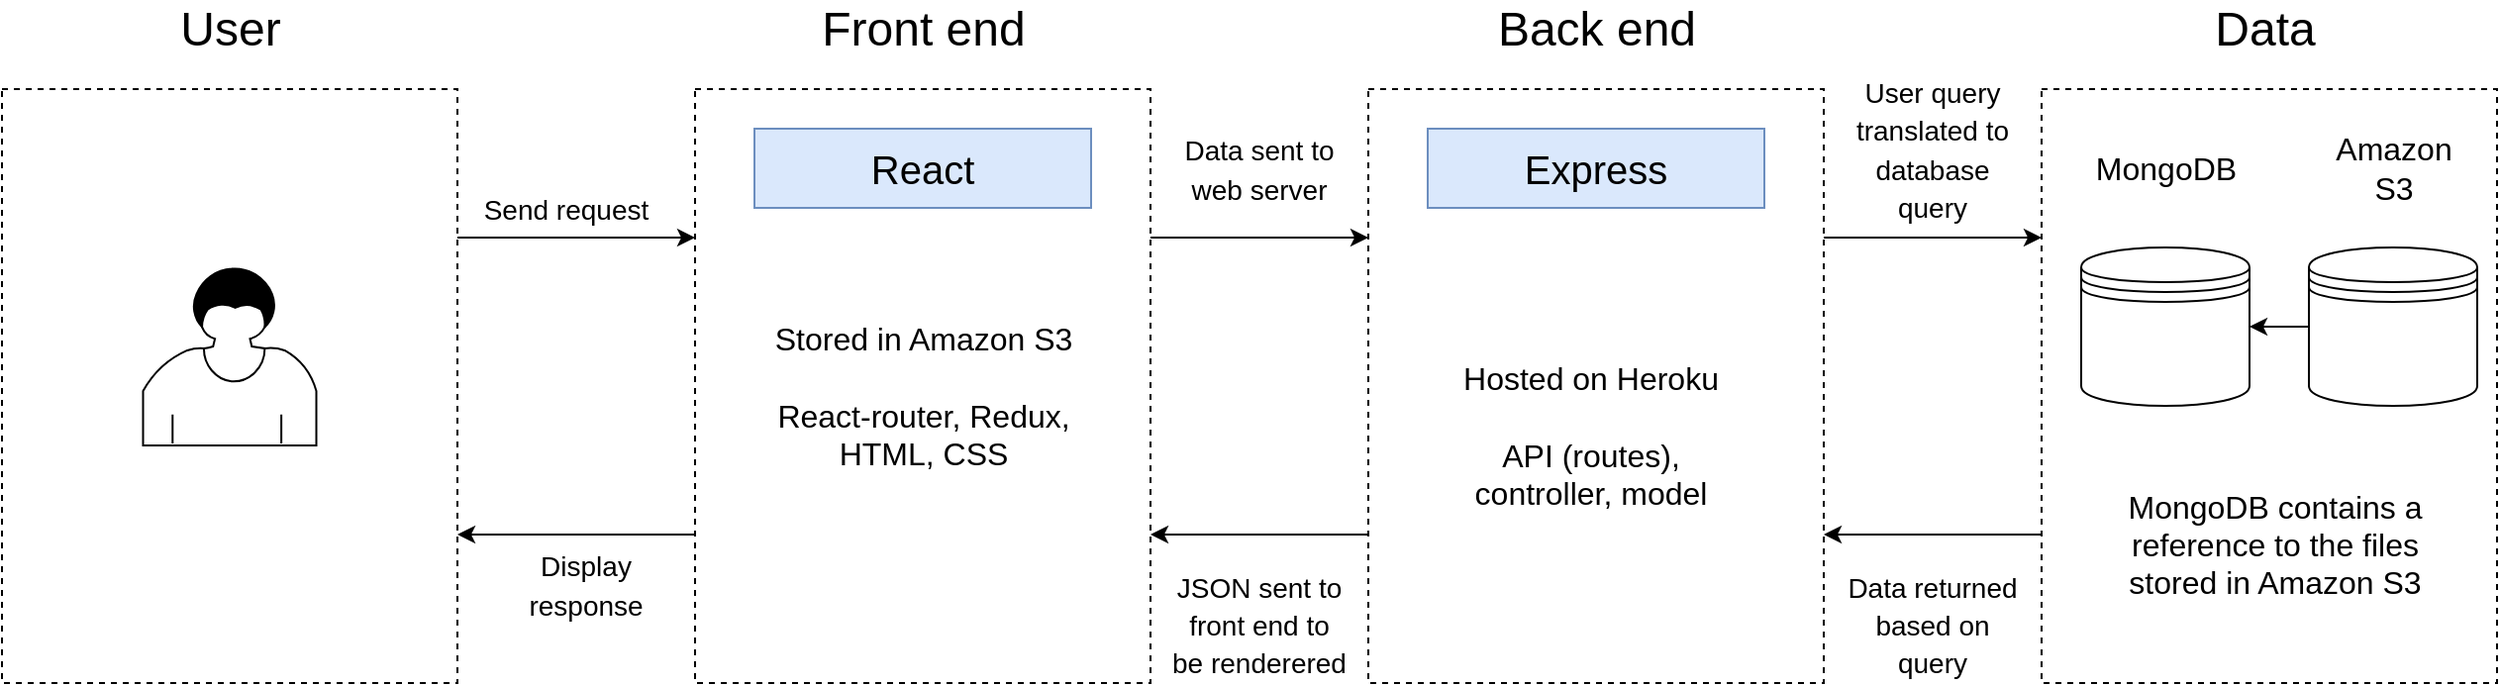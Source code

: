 <mxfile version="12.5.1" type="device"><diagram id="YUbC9JctEVl0OOSVWf3A" name="Page-1"><mxGraphModel dx="2380" dy="569" grid="1" gridSize="10" guides="1" tooltips="1" connect="1" arrows="1" fold="1" page="1" pageScale="1" pageWidth="827" pageHeight="1169" math="0" shadow="0"><root><mxCell id="0"/><mxCell id="1" parent="0"/><mxCell id="OzwG48HXJSKBG713Dm1t-19" value="" style="rounded=0;whiteSpace=wrap;html=1;dashed=1;fillColor=none;perimeterSpacing=0;" vertex="1" parent="1"><mxGeometry x="-370" y="80" width="230" height="300" as="geometry"/></mxCell><mxCell id="OzwG48HXJSKBG713Dm1t-3" value="" style="rounded=0;whiteSpace=wrap;html=1;dashed=1;fillColor=none;perimeterSpacing=0;" vertex="1" parent="1"><mxGeometry x="660" y="80" width="230" height="300" as="geometry"/></mxCell><mxCell id="OzwG48HXJSKBG713Dm1t-2" value="MongoDB" style="text;html=1;strokeColor=none;fillColor=none;align=center;verticalAlign=middle;whiteSpace=wrap;rounded=0;fontSize=16;" vertex="1" parent="1"><mxGeometry x="692.5" y="110" width="60" height="20" as="geometry"/></mxCell><mxCell id="OzwG48HXJSKBG713Dm1t-4" value="Data" style="text;html=1;strokeColor=none;fillColor=none;align=center;verticalAlign=middle;whiteSpace=wrap;rounded=0;dashed=1;fontSize=24;" vertex="1" parent="1"><mxGeometry x="752.5" y="40" width="40" height="20" as="geometry"/></mxCell><mxCell id="OzwG48HXJSKBG713Dm1t-5" value="" style="shape=datastore;whiteSpace=wrap;html=1;fillColor=none;" vertex="1" parent="1"><mxGeometry x="680" y="160" width="85" height="80" as="geometry"/></mxCell><mxCell id="OzwG48HXJSKBG713Dm1t-10" style="edgeStyle=orthogonalEdgeStyle;rounded=0;orthogonalLoop=1;jettySize=auto;html=1;exitX=0;exitY=0.5;exitDx=0;exitDy=0;entryX=1;entryY=0.5;entryDx=0;entryDy=0;" edge="1" parent="1" source="OzwG48HXJSKBG713Dm1t-7" target="OzwG48HXJSKBG713Dm1t-5"><mxGeometry relative="1" as="geometry"/></mxCell><mxCell id="OzwG48HXJSKBG713Dm1t-7" value="" style="shape=datastore;whiteSpace=wrap;html=1;fillColor=none;" vertex="1" parent="1"><mxGeometry x="795" y="160" width="85" height="80" as="geometry"/></mxCell><mxCell id="OzwG48HXJSKBG713Dm1t-8" value="Amazon S3" style="text;html=1;strokeColor=none;fillColor=none;align=center;verticalAlign=middle;whiteSpace=wrap;rounded=0;fontSize=16;" vertex="1" parent="1"><mxGeometry x="807.5" y="110" width="60" height="20" as="geometry"/></mxCell><mxCell id="OzwG48HXJSKBG713Dm1t-9" value="" style="endArrow=classic;html=1;exitX=0;exitY=0.75;exitDx=0;exitDy=0;entryX=1;entryY=0.75;entryDx=0;entryDy=0;" edge="1" parent="1" source="OzwG48HXJSKBG713Dm1t-3" target="OzwG48HXJSKBG713Dm1t-12"><mxGeometry width="50" height="50" relative="1" as="geometry"><mxPoint x="530" y="450" as="sourcePoint"/><mxPoint x="580" y="400" as="targetPoint"/></mxGeometry></mxCell><mxCell id="OzwG48HXJSKBG713Dm1t-11" value="MongoDB contains a reference to the files stored in Amazon S3" style="text;html=1;strokeColor=none;fillColor=none;align=center;verticalAlign=middle;whiteSpace=wrap;rounded=0;fontSize=16;" vertex="1" parent="1"><mxGeometry x="687.5" y="280" width="180" height="60" as="geometry"/></mxCell><mxCell id="OzwG48HXJSKBG713Dm1t-12" value="" style="rounded=0;whiteSpace=wrap;html=1;dashed=1;fillColor=none;perimeterSpacing=0;" vertex="1" parent="1"><mxGeometry x="320" y="80" width="230" height="300" as="geometry"/></mxCell><mxCell id="OzwG48HXJSKBG713Dm1t-13" value="Back end" style="text;html=1;strokeColor=none;fillColor=none;align=center;verticalAlign=middle;whiteSpace=wrap;rounded=0;dashed=1;fontSize=24;" vertex="1" parent="1"><mxGeometry x="377.5" y="40" width="115" height="20" as="geometry"/></mxCell><mxCell id="OzwG48HXJSKBG713Dm1t-14" value="" style="endArrow=classic;html=1;exitX=1;exitY=0.25;exitDx=0;exitDy=0;entryX=0;entryY=0.25;entryDx=0;entryDy=0;" edge="1" parent="1" source="OzwG48HXJSKBG713Dm1t-12" target="OzwG48HXJSKBG713Dm1t-3"><mxGeometry width="50" height="50" relative="1" as="geometry"><mxPoint x="590" y="315" as="sourcePoint"/><mxPoint x="560" y="315" as="targetPoint"/></mxGeometry></mxCell><mxCell id="OzwG48HXJSKBG713Dm1t-15" value="" style="rounded=0;whiteSpace=wrap;html=1;dashed=1;fillColor=none;perimeterSpacing=0;" vertex="1" parent="1"><mxGeometry x="-20" y="80" width="230" height="300" as="geometry"/></mxCell><mxCell id="OzwG48HXJSKBG713Dm1t-16" value="Front end" style="text;html=1;strokeColor=none;fillColor=none;align=center;verticalAlign=middle;whiteSpace=wrap;rounded=0;dashed=1;fontSize=24;" vertex="1" parent="1"><mxGeometry x="37.5" y="40" width="115" height="20" as="geometry"/></mxCell><mxCell id="OzwG48HXJSKBG713Dm1t-17" value="" style="shape=mxgraph.bpmn.user_task;html=1;outlineConnect=0;fontFamily=Helvetica;fontSize=12;fontColor=#000000;align=center;strokeColor=#000000;" vertex="1" parent="1"><mxGeometry x="-298.75" y="170" width="87.5" height="90" as="geometry"/></mxCell><mxCell id="OzwG48HXJSKBG713Dm1t-18" value="User" style="text;html=1;strokeColor=none;fillColor=none;align=center;verticalAlign=middle;whiteSpace=wrap;rounded=0;dashed=1;fontSize=24;" vertex="1" parent="1"><mxGeometry x="-312.5" y="40" width="115" height="20" as="geometry"/></mxCell><mxCell id="OzwG48HXJSKBG713Dm1t-21" value="" style="endArrow=classic;html=1;exitX=1;exitY=0.25;exitDx=0;exitDy=0;entryX=0;entryY=0.25;entryDx=0;entryDy=0;" edge="1" parent="1" source="OzwG48HXJSKBG713Dm1t-19" target="OzwG48HXJSKBG713Dm1t-15"><mxGeometry width="50" height="50" relative="1" as="geometry"><mxPoint x="530" y="165" as="sourcePoint"/><mxPoint x="560.0" y="165" as="targetPoint"/></mxGeometry></mxCell><mxCell id="OzwG48HXJSKBG713Dm1t-22" value="&lt;font style=&quot;font-size: 14px&quot;&gt;Send request&lt;/font&gt;" style="text;html=1;strokeColor=none;fillColor=none;align=center;verticalAlign=middle;whiteSpace=wrap;rounded=0;fontSize=16;" vertex="1" parent="1"><mxGeometry x="-130" y="130" width="90" height="20" as="geometry"/></mxCell><mxCell id="OzwG48HXJSKBG713Dm1t-23" value="" style="endArrow=classic;html=1;exitX=0;exitY=0.75;exitDx=0;exitDy=0;entryX=1;entryY=0.75;entryDx=0;entryDy=0;" edge="1" parent="1" source="OzwG48HXJSKBG713Dm1t-15" target="OzwG48HXJSKBG713Dm1t-19"><mxGeometry width="50" height="50" relative="1" as="geometry"><mxPoint x="-130" y="165" as="sourcePoint"/><mxPoint x="-10" y="165" as="targetPoint"/></mxGeometry></mxCell><mxCell id="OzwG48HXJSKBG713Dm1t-24" value="&lt;font style=&quot;font-size: 14px&quot;&gt;Display response&lt;/font&gt;" style="text;html=1;strokeColor=none;fillColor=none;align=center;verticalAlign=middle;whiteSpace=wrap;rounded=0;fontSize=16;" vertex="1" parent="1"><mxGeometry x="-120.35" y="320" width="90" height="20" as="geometry"/></mxCell><mxCell id="OzwG48HXJSKBG713Dm1t-25" value="React" style="text;html=1;strokeColor=#6c8ebf;fillColor=#dae8fc;align=center;verticalAlign=middle;whiteSpace=wrap;rounded=0;fontSize=20;" vertex="1" parent="1"><mxGeometry x="10" y="100" width="170" height="40" as="geometry"/></mxCell><mxCell id="OzwG48HXJSKBG713Dm1t-26" value="Stored in Amazon S3&lt;br style=&quot;font-size: 16px&quot;&gt;&lt;br style=&quot;font-size: 16px&quot;&gt;React-router, Redux, HTML, CSS" style="text;html=1;strokeColor=none;fillColor=none;align=center;verticalAlign=middle;whiteSpace=wrap;rounded=0;fontSize=16;" vertex="1" parent="1"><mxGeometry x="17.5" y="150" width="155" height="170" as="geometry"/></mxCell><mxCell id="OzwG48HXJSKBG713Dm1t-27" value="" style="endArrow=classic;html=1;exitX=1;exitY=0.25;exitDx=0;exitDy=0;entryX=0;entryY=0.25;entryDx=0;entryDy=0;" edge="1" parent="1" source="OzwG48HXJSKBG713Dm1t-15" target="OzwG48HXJSKBG713Dm1t-12"><mxGeometry width="50" height="50" relative="1" as="geometry"><mxPoint x="240" y="130" as="sourcePoint"/><mxPoint x="360" y="130" as="targetPoint"/></mxGeometry></mxCell><mxCell id="OzwG48HXJSKBG713Dm1t-28" value="Express" style="text;html=1;strokeColor=#6c8ebf;fillColor=#dae8fc;align=center;verticalAlign=middle;whiteSpace=wrap;rounded=0;fontSize=20;" vertex="1" parent="1"><mxGeometry x="350" y="100" width="170" height="40" as="geometry"/></mxCell><mxCell id="OzwG48HXJSKBG713Dm1t-29" value="Hosted on Heroku&lt;br style=&quot;font-size: 16px;&quot;&gt;&lt;br style=&quot;font-size: 16px;&quot;&gt;API (routes), controller, model" style="text;html=1;strokeColor=none;fillColor=none;align=center;verticalAlign=middle;whiteSpace=wrap;rounded=0;fontSize=16;" vertex="1" parent="1"><mxGeometry x="355" y="180" width="155" height="150" as="geometry"/></mxCell><mxCell id="OzwG48HXJSKBG713Dm1t-30" value="&lt;font style=&quot;font-size: 14px&quot;&gt;Data sent to web server&lt;/font&gt;" style="text;html=1;strokeColor=none;fillColor=none;align=center;verticalAlign=middle;whiteSpace=wrap;rounded=0;fontSize=16;" vertex="1" parent="1"><mxGeometry x="220" y="90" width="90" height="60" as="geometry"/></mxCell><mxCell id="OzwG48HXJSKBG713Dm1t-31" value="" style="endArrow=classic;html=1;exitX=0;exitY=0.75;exitDx=0;exitDy=0;entryX=1;entryY=0.75;entryDx=0;entryDy=0;" edge="1" parent="1" source="OzwG48HXJSKBG713Dm1t-12" target="OzwG48HXJSKBG713Dm1t-15"><mxGeometry width="50" height="50" relative="1" as="geometry"><mxPoint x="270" y="309.41" as="sourcePoint"/><mxPoint x="220" y="309" as="targetPoint"/></mxGeometry></mxCell><mxCell id="OzwG48HXJSKBG713Dm1t-32" value="&lt;font style=&quot;font-size: 14px&quot;&gt;JSON sent to front end to be renderered&lt;/font&gt;" style="text;html=1;strokeColor=none;fillColor=none;align=center;verticalAlign=middle;whiteSpace=wrap;rounded=0;fontSize=16;" vertex="1" parent="1"><mxGeometry x="220" y="320" width="90" height="60" as="geometry"/></mxCell><mxCell id="OzwG48HXJSKBG713Dm1t-33" value="&lt;font style=&quot;font-size: 14px&quot;&gt;User query translated to database query&lt;/font&gt;" style="text;html=1;strokeColor=none;fillColor=none;align=center;verticalAlign=middle;whiteSpace=wrap;rounded=0;fontSize=16;" vertex="1" parent="1"><mxGeometry x="560" y="80" width="90" height="60" as="geometry"/></mxCell><mxCell id="OzwG48HXJSKBG713Dm1t-34" value="&lt;font style=&quot;font-size: 14px&quot;&gt;Data returned based on query&lt;/font&gt;" style="text;html=1;strokeColor=none;fillColor=none;align=center;verticalAlign=middle;whiteSpace=wrap;rounded=0;fontSize=16;" vertex="1" parent="1"><mxGeometry x="560" y="320" width="90" height="60" as="geometry"/></mxCell></root></mxGraphModel></diagram></mxfile>